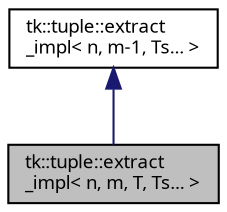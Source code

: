 digraph "tk::tuple::extract_impl&lt; n, m, T, Ts... &gt;"
{
 // INTERACTIVE_SVG=YES
  bgcolor="transparent";
  edge [fontname="sans-serif",fontsize="9",labelfontname="sans-serif",labelfontsize="9"];
  node [fontname="sans-serif",fontsize="9",shape=record];
  Node1 [label="tk::tuple::extract\l_impl\< n, m, T, Ts... \>",height=0.2,width=0.4,color="black", fillcolor="grey75", style="filled", fontcolor="black"];
  Node2 -> Node1 [dir="back",color="midnightblue",fontsize="9",style="solid",fontname="sans-serif"];
  Node2 [label="tk::tuple::extract\l_impl\< n, m-1, Ts... \>",height=0.2,width=0.4,color="black",URL="$structtk_1_1tuple_1_1extract__impl.html"];
}
